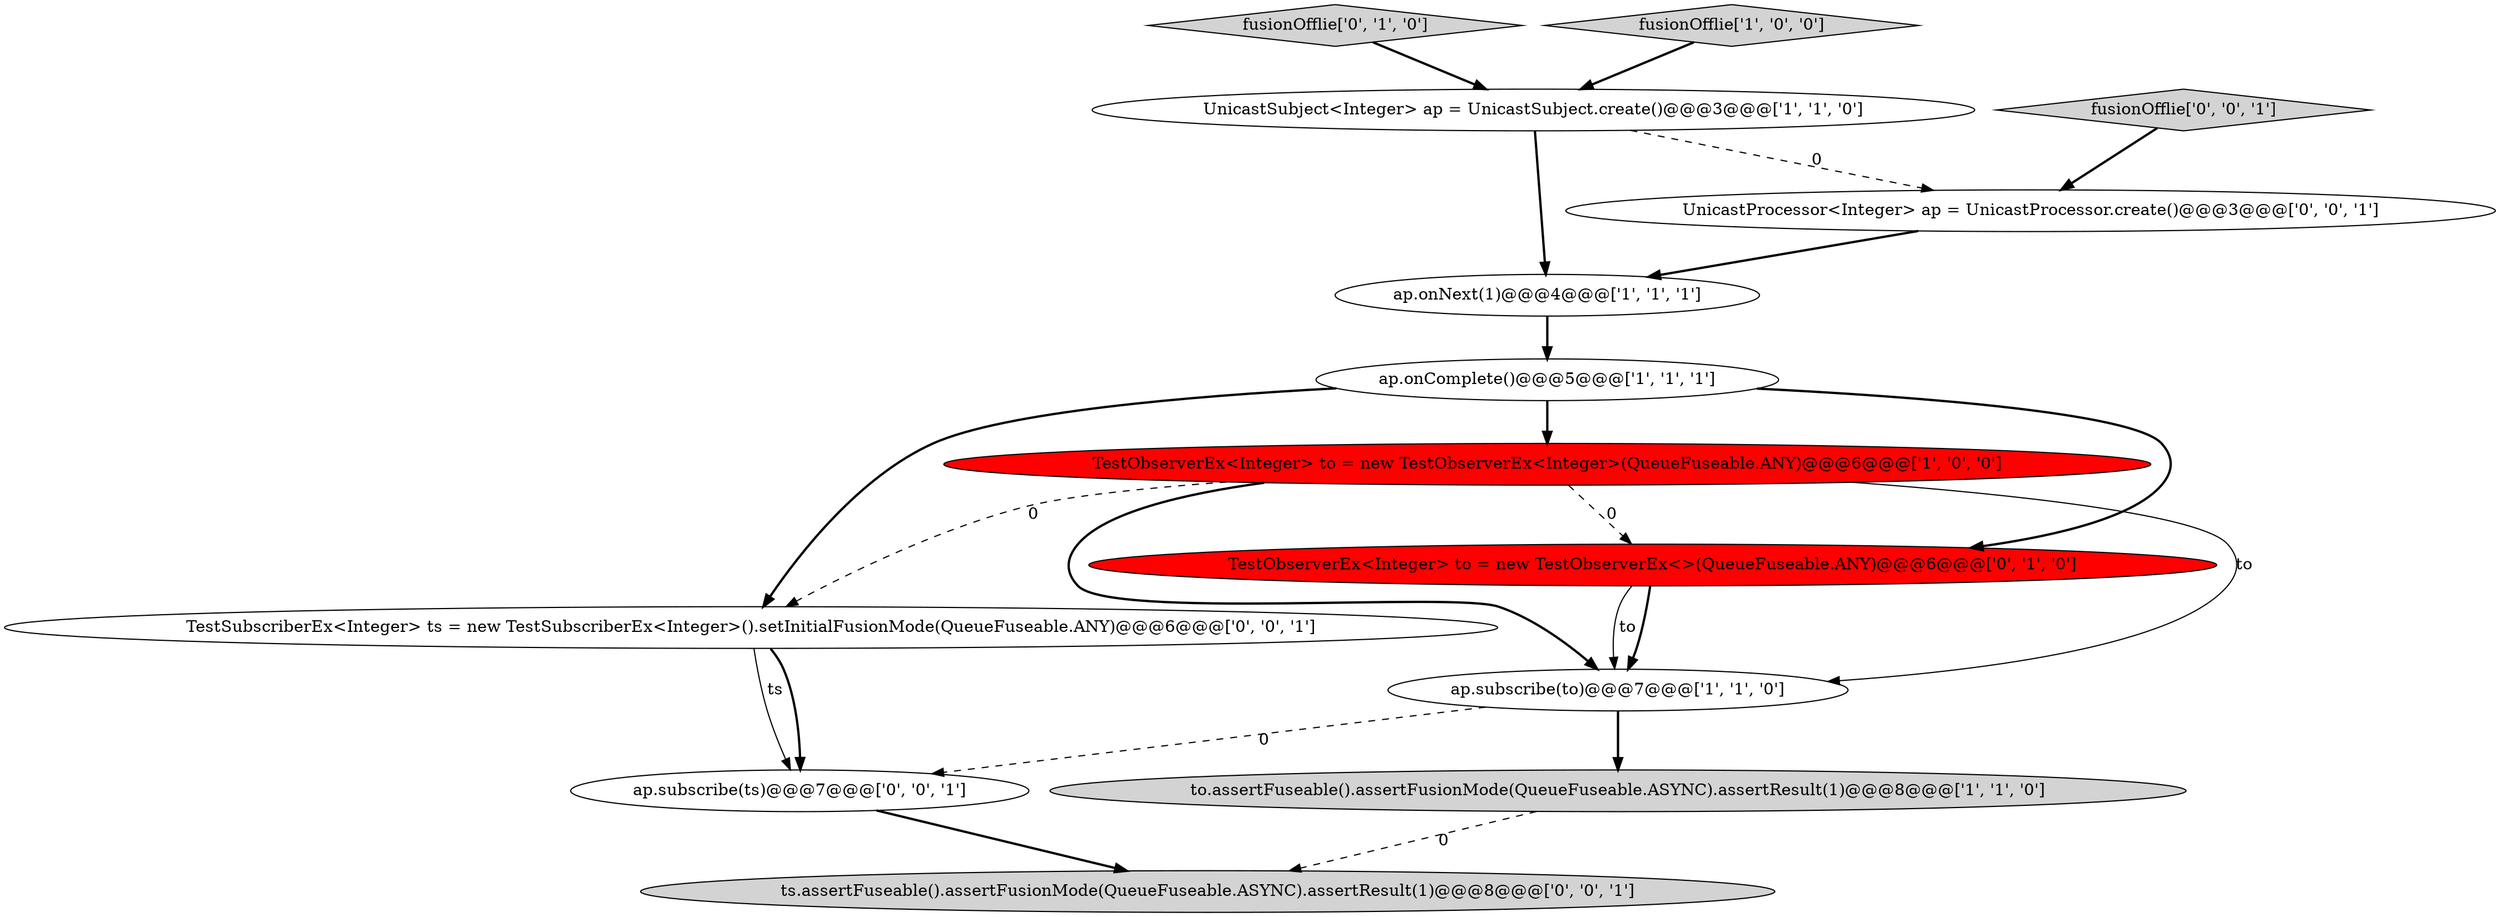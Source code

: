 digraph {
13 [style = filled, label = "ts.assertFuseable().assertFusionMode(QueueFuseable.ASYNC).assertResult(1)@@@8@@@['0', '0', '1']", fillcolor = lightgray, shape = ellipse image = "AAA0AAABBB3BBB"];
9 [style = filled, label = "TestSubscriberEx<Integer> ts = new TestSubscriberEx<Integer>().setInitialFusionMode(QueueFuseable.ANY)@@@6@@@['0', '0', '1']", fillcolor = white, shape = ellipse image = "AAA0AAABBB3BBB"];
5 [style = filled, label = "UnicastSubject<Integer> ap = UnicastSubject.create()@@@3@@@['1', '1', '0']", fillcolor = white, shape = ellipse image = "AAA0AAABBB1BBB"];
11 [style = filled, label = "fusionOfflie['0', '0', '1']", fillcolor = lightgray, shape = diamond image = "AAA0AAABBB3BBB"];
12 [style = filled, label = "ap.subscribe(ts)@@@7@@@['0', '0', '1']", fillcolor = white, shape = ellipse image = "AAA0AAABBB3BBB"];
0 [style = filled, label = "to.assertFuseable().assertFusionMode(QueueFuseable.ASYNC).assertResult(1)@@@8@@@['1', '1', '0']", fillcolor = lightgray, shape = ellipse image = "AAA0AAABBB1BBB"];
1 [style = filled, label = "ap.subscribe(to)@@@7@@@['1', '1', '0']", fillcolor = white, shape = ellipse image = "AAA0AAABBB1BBB"];
4 [style = filled, label = "ap.onComplete()@@@5@@@['1', '1', '1']", fillcolor = white, shape = ellipse image = "AAA0AAABBB1BBB"];
7 [style = filled, label = "fusionOfflie['0', '1', '0']", fillcolor = lightgray, shape = diamond image = "AAA0AAABBB2BBB"];
6 [style = filled, label = "fusionOfflie['1', '0', '0']", fillcolor = lightgray, shape = diamond image = "AAA0AAABBB1BBB"];
8 [style = filled, label = "TestObserverEx<Integer> to = new TestObserverEx<>(QueueFuseable.ANY)@@@6@@@['0', '1', '0']", fillcolor = red, shape = ellipse image = "AAA1AAABBB2BBB"];
10 [style = filled, label = "UnicastProcessor<Integer> ap = UnicastProcessor.create()@@@3@@@['0', '0', '1']", fillcolor = white, shape = ellipse image = "AAA0AAABBB3BBB"];
3 [style = filled, label = "TestObserverEx<Integer> to = new TestObserverEx<Integer>(QueueFuseable.ANY)@@@6@@@['1', '0', '0']", fillcolor = red, shape = ellipse image = "AAA1AAABBB1BBB"];
2 [style = filled, label = "ap.onNext(1)@@@4@@@['1', '1', '1']", fillcolor = white, shape = ellipse image = "AAA0AAABBB1BBB"];
4->9 [style = bold, label=""];
4->3 [style = bold, label=""];
3->1 [style = solid, label="to"];
3->1 [style = bold, label=""];
9->12 [style = solid, label="ts"];
1->0 [style = bold, label=""];
2->4 [style = bold, label=""];
8->1 [style = solid, label="to"];
8->1 [style = bold, label=""];
12->13 [style = bold, label=""];
1->12 [style = dashed, label="0"];
6->5 [style = bold, label=""];
5->2 [style = bold, label=""];
7->5 [style = bold, label=""];
5->10 [style = dashed, label="0"];
3->9 [style = dashed, label="0"];
11->10 [style = bold, label=""];
0->13 [style = dashed, label="0"];
3->8 [style = dashed, label="0"];
4->8 [style = bold, label=""];
10->2 [style = bold, label=""];
9->12 [style = bold, label=""];
}

